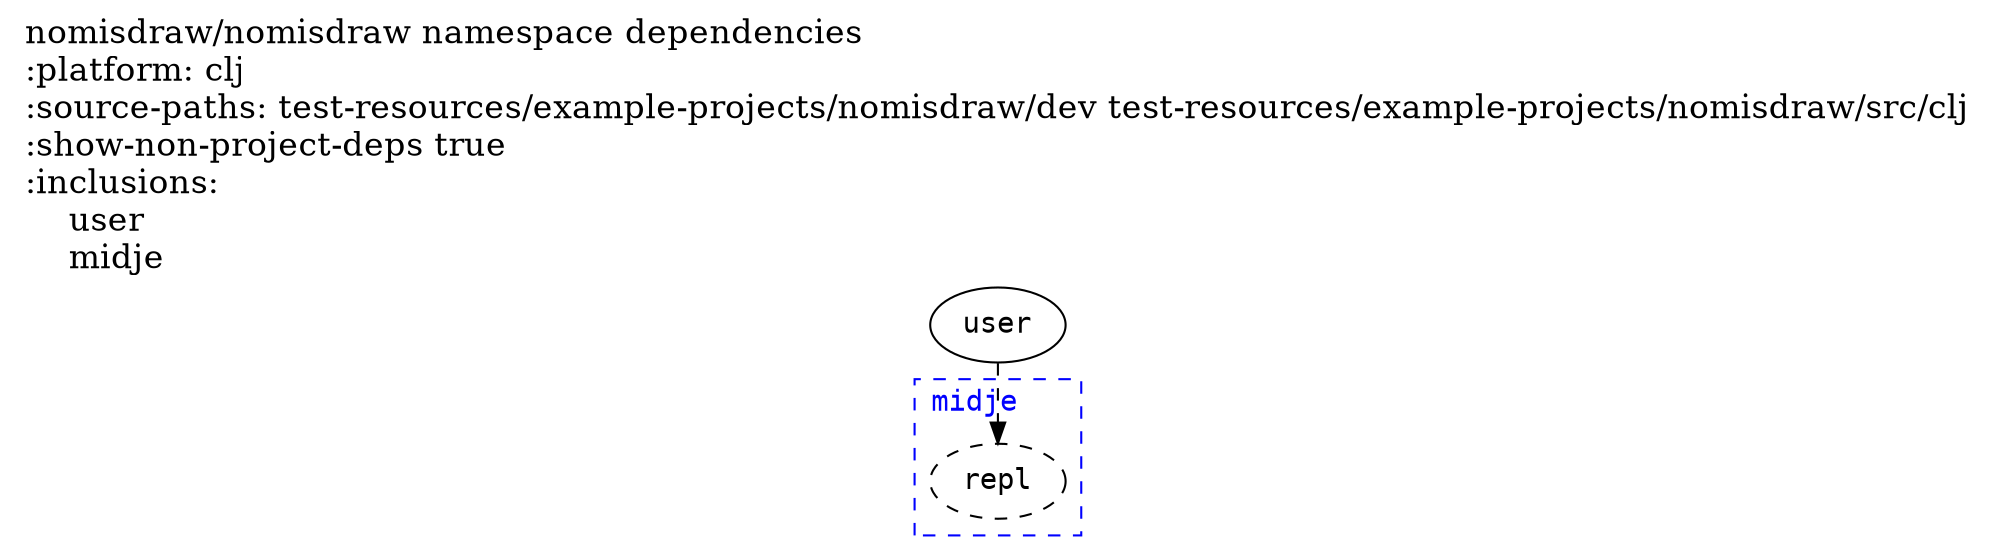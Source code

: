 digraph {
graph[dpi=300, rankdir=TP]
node[fontname="Monospace"]
edge[fontname="Monospace"]

node2[style=solid, label="user", color=black, fontcolor=black]
labeljust=left
subgraph cluster4 {
graph[dpi=100, style=dashed, label="midje", color=blue, fontcolor=blue, fontname="Monospace", rankdir=TP]
node[fontname="Monospace"]
edge[fontname="Monospace"]

node6[style=dashed, label="repl", color=black, fontcolor=black]
labeljust=left
}

node2 -> node6[style=dashed, label=""]
label="nomisdraw/nomisdraw namespace dependencies\l:platform: clj\l:source-paths: test-resources/example-projects/nomisdraw/dev test-resources/example-projects/nomisdraw/src/clj\l:show-non-project-deps true\l:inclusions:\l    user\l    midje\l"
labelloc=top
fontsize=16.0
}
